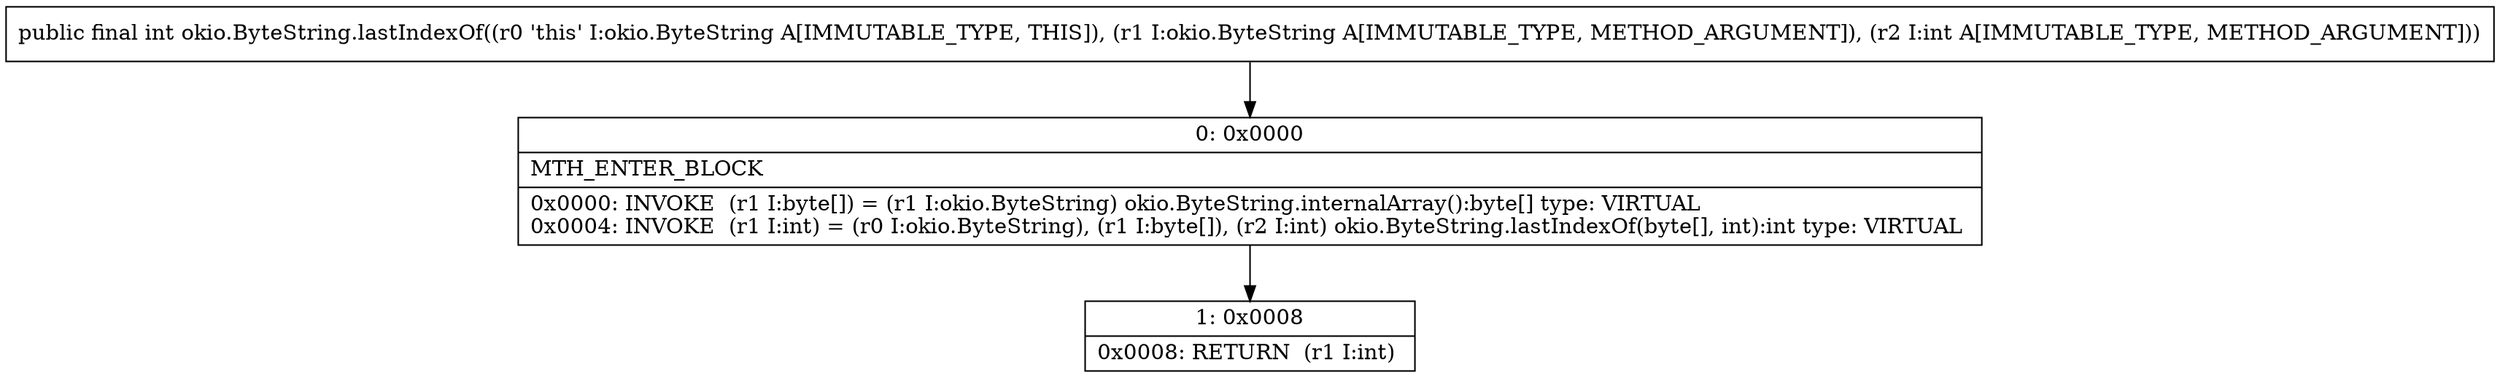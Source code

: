 digraph "CFG forokio.ByteString.lastIndexOf(Lokio\/ByteString;I)I" {
Node_0 [shape=record,label="{0\:\ 0x0000|MTH_ENTER_BLOCK\l|0x0000: INVOKE  (r1 I:byte[]) = (r1 I:okio.ByteString) okio.ByteString.internalArray():byte[] type: VIRTUAL \l0x0004: INVOKE  (r1 I:int) = (r0 I:okio.ByteString), (r1 I:byte[]), (r2 I:int) okio.ByteString.lastIndexOf(byte[], int):int type: VIRTUAL \l}"];
Node_1 [shape=record,label="{1\:\ 0x0008|0x0008: RETURN  (r1 I:int) \l}"];
MethodNode[shape=record,label="{public final int okio.ByteString.lastIndexOf((r0 'this' I:okio.ByteString A[IMMUTABLE_TYPE, THIS]), (r1 I:okio.ByteString A[IMMUTABLE_TYPE, METHOD_ARGUMENT]), (r2 I:int A[IMMUTABLE_TYPE, METHOD_ARGUMENT])) }"];
MethodNode -> Node_0;
Node_0 -> Node_1;
}

